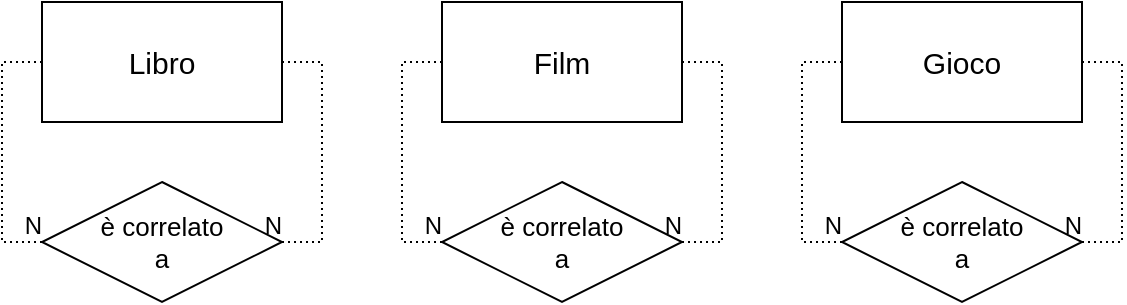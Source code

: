 <mxfile version="13.1.2" type="github"><diagram id="1fu5-t52rTgKlTADKSa-" name="Page-1"><mxGraphModel dx="796" dy="455" grid="0" gridSize="10" guides="1" tooltips="1" connect="1" arrows="1" fold="1" page="0" pageScale="1" pageWidth="827" pageHeight="1169" math="0" shadow="0"><root><mxCell id="0"/><mxCell id="1" parent="0"/><mxCell id="cEgOFL0FeCvPw2o2qbVD-2" value="Film" style="rounded=0;whiteSpace=wrap;html=1;fontSize=15;" parent="1" vertex="1"><mxGeometry x="300" y="80" width="120" height="60" as="geometry"/></mxCell><mxCell id="cEgOFL0FeCvPw2o2qbVD-3" value="" style="endArrow=none;html=1;rounded=0;dashed=1;dashPattern=1 2;exitX=0;exitY=0.5;exitDx=0;exitDy=0;entryX=0;entryY=0.5;entryDx=0;entryDy=0;" parent="1" source="cEgOFL0FeCvPw2o2qbVD-2" target="cEgOFL0FeCvPw2o2qbVD-7" edge="1"><mxGeometry relative="1" as="geometry"><mxPoint x="400" y="150" as="sourcePoint"/><mxPoint x="170" y="200" as="targetPoint"/><Array as="points"><mxPoint x="280" y="110"/><mxPoint x="280" y="200"/></Array></mxGeometry></mxCell><mxCell id="cEgOFL0FeCvPw2o2qbVD-4" value="N" style="resizable=0;html=1;align=right;verticalAlign=bottom;" parent="cEgOFL0FeCvPw2o2qbVD-3" connectable="0" vertex="1"><mxGeometry x="1" relative="1" as="geometry"/></mxCell><mxCell id="cEgOFL0FeCvPw2o2qbVD-7" value="&lt;div style=&quot;font-size: 13px;&quot;&gt;è correlato&lt;/div&gt;&lt;div style=&quot;font-size: 13px;&quot;&gt;a&lt;br style=&quot;font-size: 13px;&quot;&gt;&lt;/div&gt;" style="shape=rhombus;perimeter=rhombusPerimeter;whiteSpace=wrap;html=1;align=center;fontSize=13;" parent="1" vertex="1"><mxGeometry x="300" y="170" width="120" height="60" as="geometry"/></mxCell><mxCell id="cEgOFL0FeCvPw2o2qbVD-8" value="" style="endArrow=none;html=1;rounded=0;dashed=1;dashPattern=1 2;exitX=1;exitY=0.5;exitDx=0;exitDy=0;entryX=1;entryY=0.5;entryDx=0;entryDy=0;" parent="1" source="cEgOFL0FeCvPw2o2qbVD-2" target="cEgOFL0FeCvPw2o2qbVD-7" edge="1"><mxGeometry relative="1" as="geometry"><mxPoint x="270" y="240" as="sourcePoint"/><mxPoint x="240" y="330" as="targetPoint"/><Array as="points"><mxPoint x="440" y="110"/><mxPoint x="440" y="200"/></Array></mxGeometry></mxCell><mxCell id="cEgOFL0FeCvPw2o2qbVD-9" value="N" style="resizable=0;html=1;align=right;verticalAlign=bottom;" parent="cEgOFL0FeCvPw2o2qbVD-8" connectable="0" vertex="1"><mxGeometry x="1" relative="1" as="geometry"/></mxCell><mxCell id="cEgOFL0FeCvPw2o2qbVD-10" value="Gioco" style="rounded=0;whiteSpace=wrap;html=1;fontSize=15;" parent="1" vertex="1"><mxGeometry x="500" y="80" width="120" height="60" as="geometry"/></mxCell><mxCell id="cEgOFL0FeCvPw2o2qbVD-11" value="" style="endArrow=none;html=1;rounded=0;dashed=1;dashPattern=1 2;exitX=0;exitY=0.5;exitDx=0;exitDy=0;entryX=0;entryY=0.5;entryDx=0;entryDy=0;" parent="1" source="cEgOFL0FeCvPw2o2qbVD-10" target="cEgOFL0FeCvPw2o2qbVD-13" edge="1"><mxGeometry relative="1" as="geometry"><mxPoint x="600" y="150" as="sourcePoint"/><mxPoint x="370" y="200" as="targetPoint"/><Array as="points"><mxPoint x="480" y="110"/><mxPoint x="480" y="200"/></Array></mxGeometry></mxCell><mxCell id="cEgOFL0FeCvPw2o2qbVD-12" value="N" style="resizable=0;html=1;align=right;verticalAlign=bottom;" parent="cEgOFL0FeCvPw2o2qbVD-11" connectable="0" vertex="1"><mxGeometry x="1" relative="1" as="geometry"/></mxCell><mxCell id="cEgOFL0FeCvPw2o2qbVD-13" value="&lt;div style=&quot;font-size: 13px;&quot;&gt;è correlato&lt;/div&gt;&lt;div style=&quot;font-size: 13px;&quot;&gt;a&lt;br style=&quot;font-size: 13px;&quot;&gt;&lt;/div&gt;" style="shape=rhombus;perimeter=rhombusPerimeter;whiteSpace=wrap;html=1;align=center;fontSize=13;" parent="1" vertex="1"><mxGeometry x="500" y="170" width="120" height="60" as="geometry"/></mxCell><mxCell id="cEgOFL0FeCvPw2o2qbVD-14" value="" style="endArrow=none;html=1;rounded=0;dashed=1;dashPattern=1 2;exitX=1;exitY=0.5;exitDx=0;exitDy=0;entryX=1;entryY=0.5;entryDx=0;entryDy=0;" parent="1" source="cEgOFL0FeCvPw2o2qbVD-10" target="cEgOFL0FeCvPw2o2qbVD-13" edge="1"><mxGeometry relative="1" as="geometry"><mxPoint x="470" y="240" as="sourcePoint"/><mxPoint x="440" y="330" as="targetPoint"/><Array as="points"><mxPoint x="640" y="110"/><mxPoint x="640" y="200"/></Array></mxGeometry></mxCell><mxCell id="cEgOFL0FeCvPw2o2qbVD-15" value="N" style="resizable=0;html=1;align=right;verticalAlign=bottom;" parent="cEgOFL0FeCvPw2o2qbVD-14" connectable="0" vertex="1"><mxGeometry x="1" relative="1" as="geometry"/></mxCell><mxCell id="cEgOFL0FeCvPw2o2qbVD-16" value="Libro" style="rounded=0;whiteSpace=wrap;html=1;fontSize=15;" parent="1" vertex="1"><mxGeometry x="100" y="80" width="120" height="60" as="geometry"/></mxCell><mxCell id="cEgOFL0FeCvPw2o2qbVD-17" value="" style="endArrow=none;html=1;rounded=0;dashed=1;dashPattern=1 2;exitX=0;exitY=0.5;exitDx=0;exitDy=0;entryX=0;entryY=0.5;entryDx=0;entryDy=0;" parent="1" source="cEgOFL0FeCvPw2o2qbVD-16" target="cEgOFL0FeCvPw2o2qbVD-19" edge="1"><mxGeometry relative="1" as="geometry"><mxPoint x="200" y="150" as="sourcePoint"/><mxPoint x="-30" y="200" as="targetPoint"/><Array as="points"><mxPoint x="80" y="110"/><mxPoint x="80" y="200"/></Array></mxGeometry></mxCell><mxCell id="cEgOFL0FeCvPw2o2qbVD-18" value="N" style="resizable=0;html=1;align=right;verticalAlign=bottom;" parent="cEgOFL0FeCvPw2o2qbVD-17" connectable="0" vertex="1"><mxGeometry x="1" relative="1" as="geometry"/></mxCell><mxCell id="cEgOFL0FeCvPw2o2qbVD-19" value="&lt;div style=&quot;font-size: 13px;&quot;&gt;è correlato&lt;/div&gt;&lt;div style=&quot;font-size: 13px;&quot;&gt;a&lt;br style=&quot;font-size: 13px;&quot;&gt;&lt;/div&gt;" style="shape=rhombus;perimeter=rhombusPerimeter;whiteSpace=wrap;html=1;align=center;fontSize=13;" parent="1" vertex="1"><mxGeometry x="100" y="170" width="120" height="60" as="geometry"/></mxCell><mxCell id="cEgOFL0FeCvPw2o2qbVD-20" value="" style="endArrow=none;html=1;rounded=0;dashed=1;dashPattern=1 2;exitX=1;exitY=0.5;exitDx=0;exitDy=0;entryX=1;entryY=0.5;entryDx=0;entryDy=0;" parent="1" source="cEgOFL0FeCvPw2o2qbVD-16" target="cEgOFL0FeCvPw2o2qbVD-19" edge="1"><mxGeometry relative="1" as="geometry"><mxPoint x="70" y="240" as="sourcePoint"/><mxPoint x="40" y="330" as="targetPoint"/><Array as="points"><mxPoint x="240" y="110"/><mxPoint x="240" y="200"/></Array></mxGeometry></mxCell><mxCell id="cEgOFL0FeCvPw2o2qbVD-21" value="N" style="resizable=0;html=1;align=right;verticalAlign=bottom;" parent="cEgOFL0FeCvPw2o2qbVD-20" connectable="0" vertex="1"><mxGeometry x="1" relative="1" as="geometry"/></mxCell></root></mxGraphModel></diagram></mxfile>